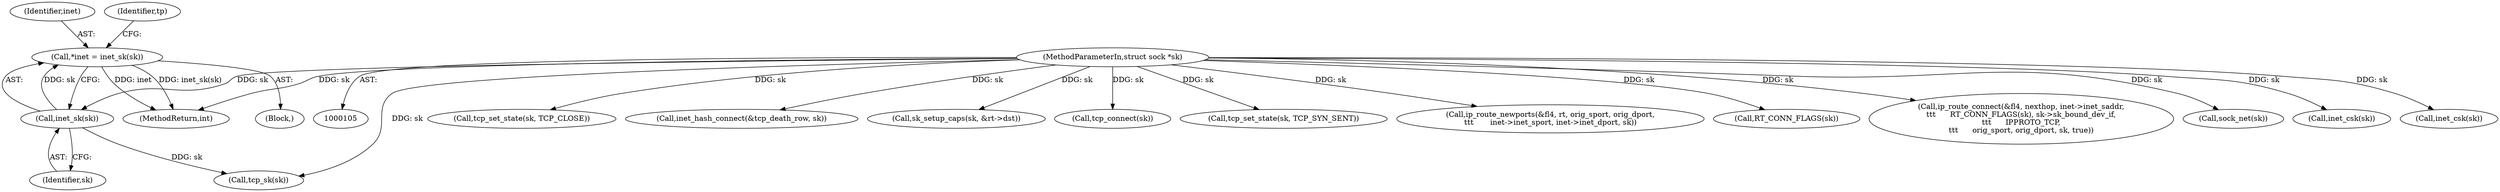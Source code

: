 digraph "0_linux_f6d8bd051c391c1c0458a30b2a7abcd939329259_29@pointer" {
"1000117" [label="(Call,*inet = inet_sk(sk))"];
"1000119" [label="(Call,inet_sk(sk))"];
"1000106" [label="(MethodParameterIn,struct sock *sk)"];
"1000503" [label="(Call,tcp_set_state(sk, TCP_CLOSE))"];
"1000117" [label="(Call,*inet = inet_sk(sk))"];
"1000109" [label="(Block,)"];
"1000414" [label="(Call,inet_hash_connect(&tcp_death_row, sk))"];
"1000453" [label="(Call,sk_setup_caps(sk, &rt->dst))"];
"1000520" [label="(MethodReturn,int)"];
"1000120" [label="(Identifier,sk)"];
"1000119" [label="(Call,inet_sk(sk))"];
"1000118" [label="(Identifier,inet)"];
"1000492" [label="(Call,tcp_connect(sk))"];
"1000409" [label="(Call,tcp_set_state(sk, TCP_SYN_SENT))"];
"1000124" [label="(Call,tcp_sk(sk))"];
"1000106" [label="(MethodParameterIn,struct sock *sk)"];
"1000423" [label="(Call,ip_route_newports(&fl4, rt, orig_sport, orig_dport,\n\t\t\t       inet->inet_sport, inet->inet_dport, sk))"];
"1000202" [label="(Call,RT_CONN_FLAGS(sk))"];
"1000195" [label="(Call,ip_route_connect(&fl4, nexthop, inet->inet_saddr,\n\t\t\t      RT_CONN_FLAGS(sk), sk->sk_bound_dev_if,\n\t\t\t      IPPROTO_TCP,\n\t\t\t      orig_sport, orig_dport, sk, true))"];
"1000226" [label="(Call,sock_net(sk))"];
"1000394" [label="(Call,inet_csk(sk))"];
"1000123" [label="(Identifier,tp)"];
"1000384" [label="(Call,inet_csk(sk))"];
"1000117" -> "1000109"  [label="AST: "];
"1000117" -> "1000119"  [label="CFG: "];
"1000118" -> "1000117"  [label="AST: "];
"1000119" -> "1000117"  [label="AST: "];
"1000123" -> "1000117"  [label="CFG: "];
"1000117" -> "1000520"  [label="DDG: inet"];
"1000117" -> "1000520"  [label="DDG: inet_sk(sk)"];
"1000119" -> "1000117"  [label="DDG: sk"];
"1000119" -> "1000120"  [label="CFG: "];
"1000120" -> "1000119"  [label="AST: "];
"1000106" -> "1000119"  [label="DDG: sk"];
"1000119" -> "1000124"  [label="DDG: sk"];
"1000106" -> "1000105"  [label="AST: "];
"1000106" -> "1000520"  [label="DDG: sk"];
"1000106" -> "1000124"  [label="DDG: sk"];
"1000106" -> "1000202"  [label="DDG: sk"];
"1000106" -> "1000195"  [label="DDG: sk"];
"1000106" -> "1000226"  [label="DDG: sk"];
"1000106" -> "1000384"  [label="DDG: sk"];
"1000106" -> "1000394"  [label="DDG: sk"];
"1000106" -> "1000409"  [label="DDG: sk"];
"1000106" -> "1000414"  [label="DDG: sk"];
"1000106" -> "1000423"  [label="DDG: sk"];
"1000106" -> "1000453"  [label="DDG: sk"];
"1000106" -> "1000492"  [label="DDG: sk"];
"1000106" -> "1000503"  [label="DDG: sk"];
}

